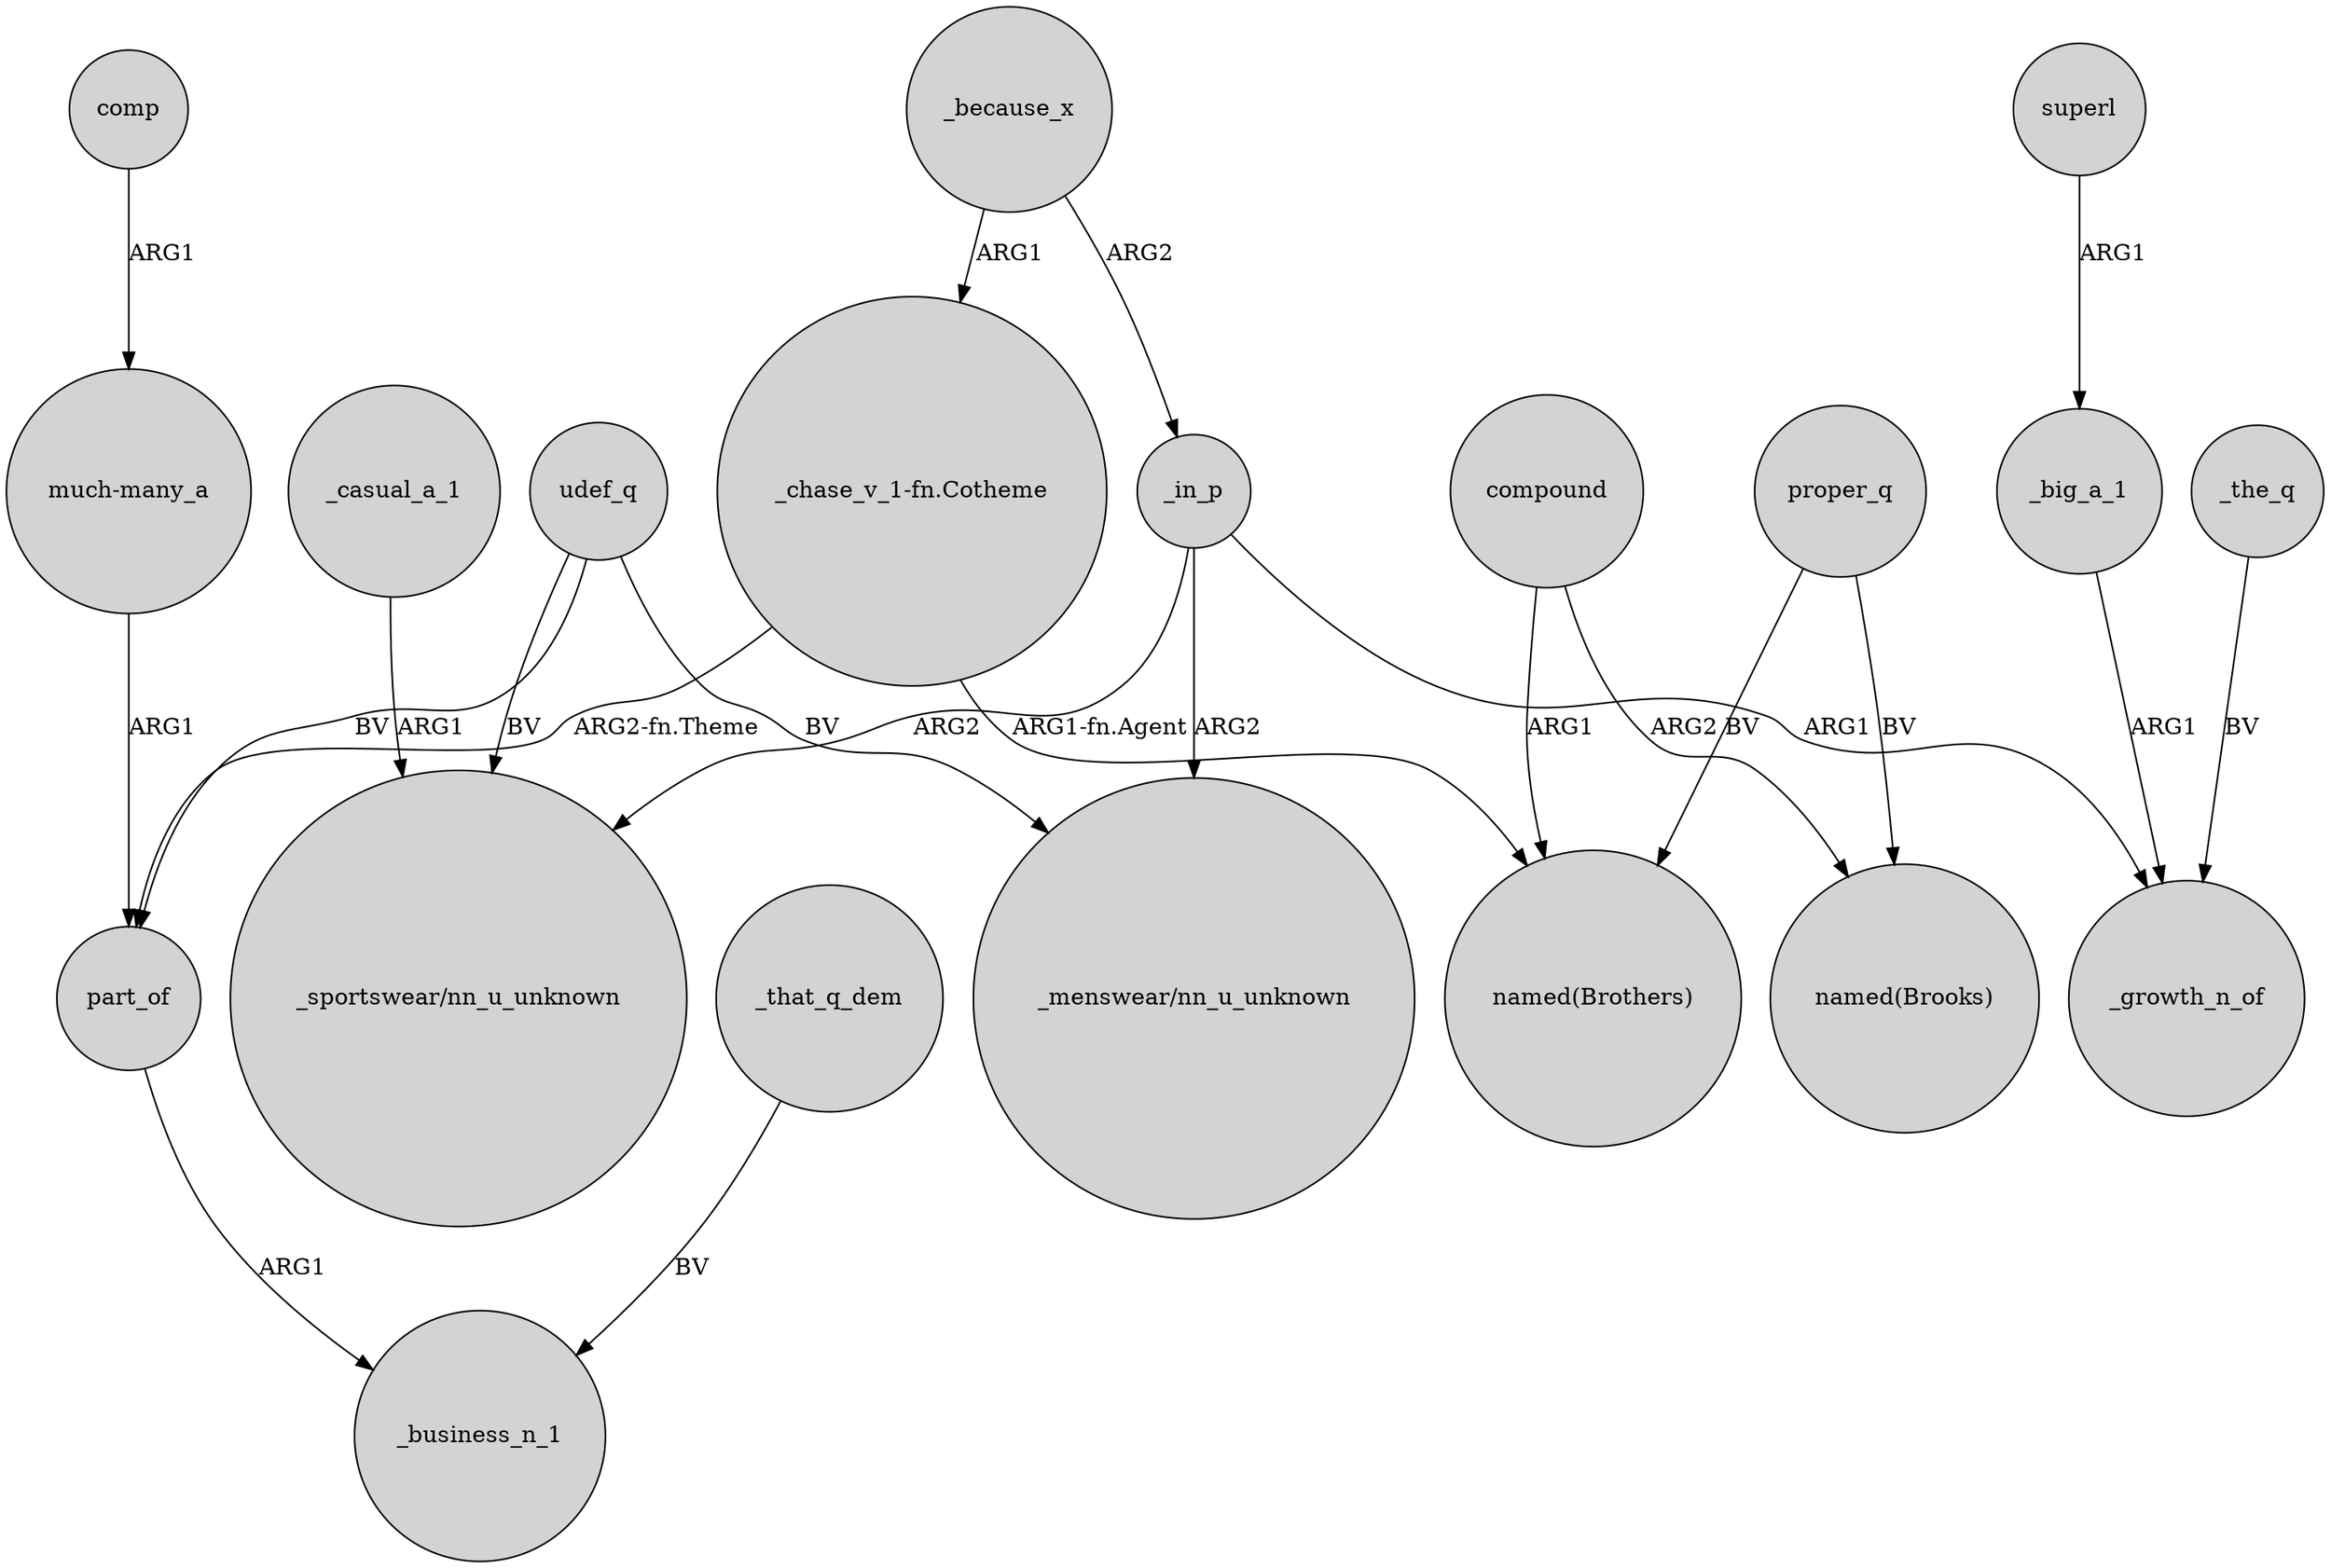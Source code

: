 digraph {
	node [shape=circle style=filled]
	_in_p -> "_menswear/nn_u_unknown" [label=ARG2]
	udef_q -> part_of [label=BV]
	_big_a_1 -> _growth_n_of [label=ARG1]
	proper_q -> "named(Brothers)" [label=BV]
	"much-many_a" -> part_of [label=ARG1]
	part_of -> _business_n_1 [label=ARG1]
	_that_q_dem -> _business_n_1 [label=BV]
	_casual_a_1 -> "_sportswear/nn_u_unknown" [label=ARG1]
	compound -> "named(Brothers)" [label=ARG1]
	udef_q -> "_menswear/nn_u_unknown" [label=BV]
	_because_x -> "_chase_v_1-fn.Cotheme" [label=ARG1]
	comp -> "much-many_a" [label=ARG1]
	udef_q -> "_sportswear/nn_u_unknown" [label=BV]
	compound -> "named(Brooks)" [label=ARG2]
	_in_p -> _growth_n_of [label=ARG1]
	_the_q -> _growth_n_of [label=BV]
	proper_q -> "named(Brooks)" [label=BV]
	"_chase_v_1-fn.Cotheme" -> "named(Brothers)" [label="ARG1-fn.Agent"]
	superl -> _big_a_1 [label=ARG1]
	"_chase_v_1-fn.Cotheme" -> part_of [label="ARG2-fn.Theme"]
	_because_x -> _in_p [label=ARG2]
	_in_p -> "_sportswear/nn_u_unknown" [label=ARG2]
}
